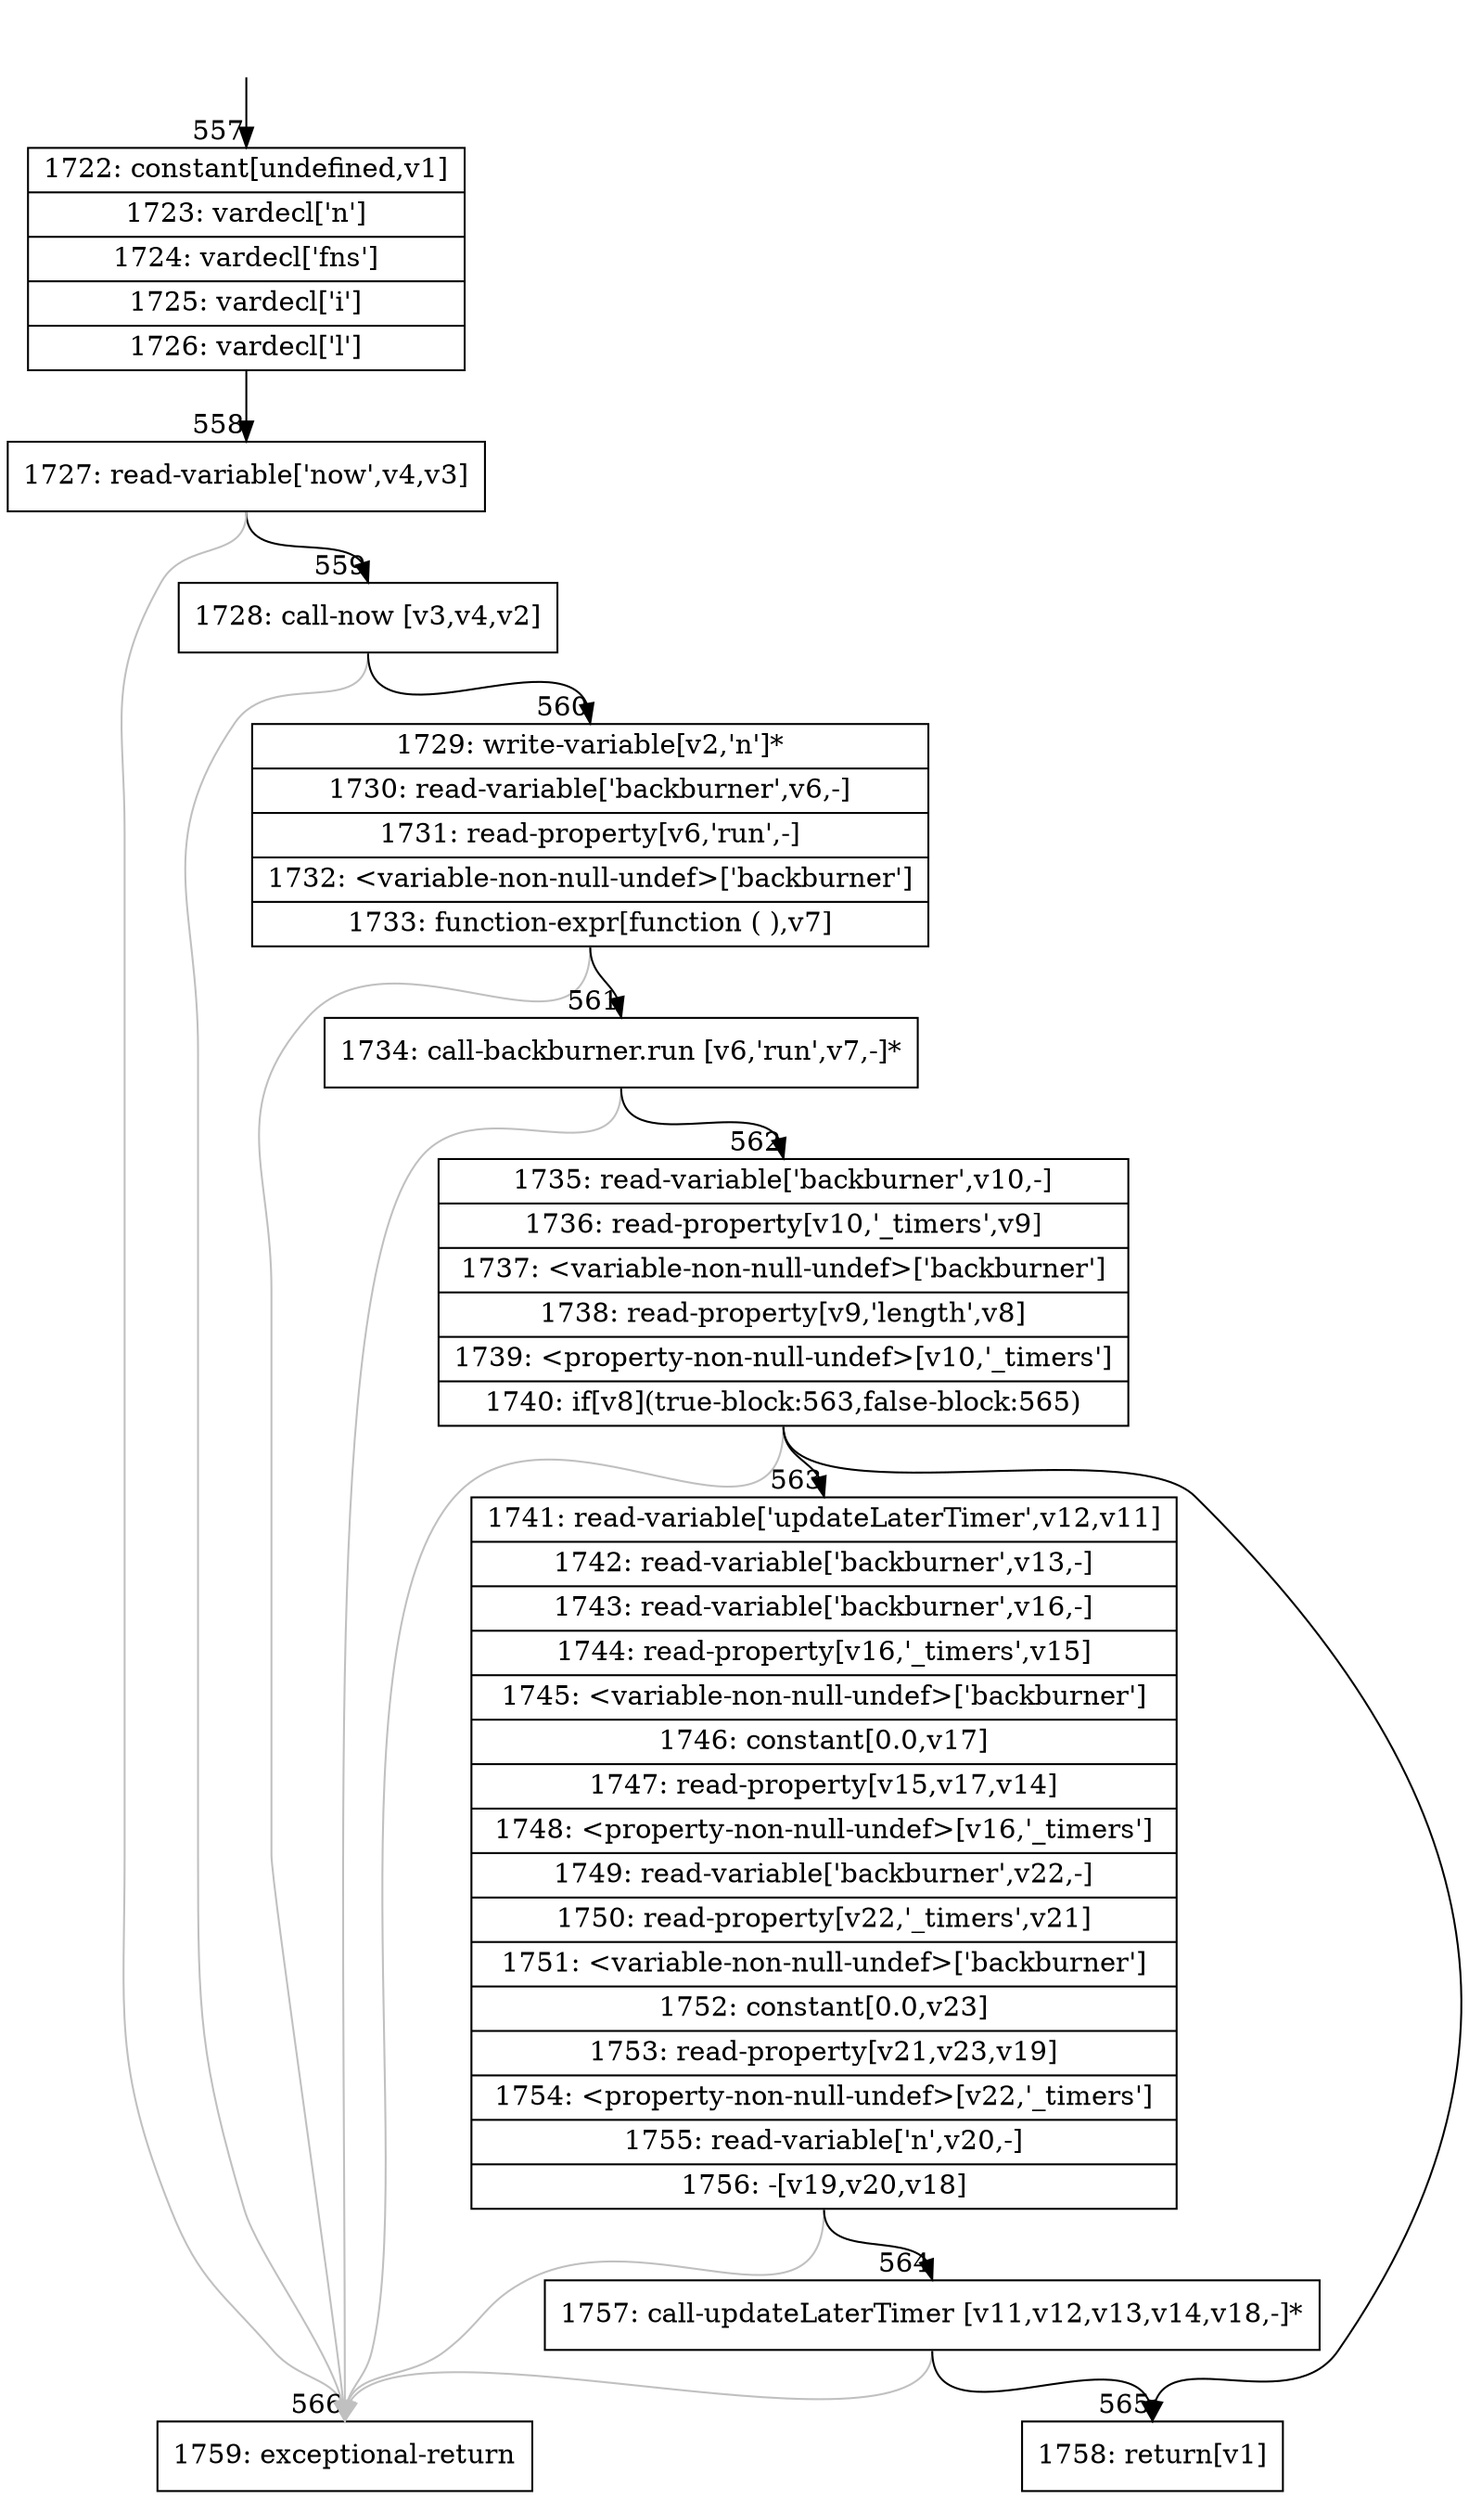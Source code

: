 digraph {
rankdir="TD"
BB_entry31[shape=none,label=""];
BB_entry31 -> BB557 [tailport=s, headport=n, headlabel="    557"]
BB557 [shape=record label="{1722: constant[undefined,v1]|1723: vardecl['n']|1724: vardecl['fns']|1725: vardecl['i']|1726: vardecl['l']}" ] 
BB557 -> BB558 [tailport=s, headport=n, headlabel="      558"]
BB558 [shape=record label="{1727: read-variable['now',v4,v3]}" ] 
BB558 -> BB559 [tailport=s, headport=n, headlabel="      559"]
BB558 -> BB566 [tailport=s, headport=n, color=gray, headlabel="      566"]
BB559 [shape=record label="{1728: call-now [v3,v4,v2]}" ] 
BB559 -> BB560 [tailport=s, headport=n, headlabel="      560"]
BB559 -> BB566 [tailport=s, headport=n, color=gray]
BB560 [shape=record label="{1729: write-variable[v2,'n']*|1730: read-variable['backburner',v6,-]|1731: read-property[v6,'run',-]|1732: \<variable-non-null-undef\>['backburner']|1733: function-expr[function ( ),v7]}" ] 
BB560 -> BB561 [tailport=s, headport=n, headlabel="      561"]
BB560 -> BB566 [tailport=s, headport=n, color=gray]
BB561 [shape=record label="{1734: call-backburner.run [v6,'run',v7,-]*}" ] 
BB561 -> BB562 [tailport=s, headport=n, headlabel="      562"]
BB561 -> BB566 [tailport=s, headport=n, color=gray]
BB562 [shape=record label="{1735: read-variable['backburner',v10,-]|1736: read-property[v10,'_timers',v9]|1737: \<variable-non-null-undef\>['backburner']|1738: read-property[v9,'length',v8]|1739: \<property-non-null-undef\>[v10,'_timers']|1740: if[v8](true-block:563,false-block:565)}" ] 
BB562 -> BB563 [tailport=s, headport=n, headlabel="      563"]
BB562 -> BB565 [tailport=s, headport=n, headlabel="      565"]
BB562 -> BB566 [tailport=s, headport=n, color=gray]
BB563 [shape=record label="{1741: read-variable['updateLaterTimer',v12,v11]|1742: read-variable['backburner',v13,-]|1743: read-variable['backburner',v16,-]|1744: read-property[v16,'_timers',v15]|1745: \<variable-non-null-undef\>['backburner']|1746: constant[0.0,v17]|1747: read-property[v15,v17,v14]|1748: \<property-non-null-undef\>[v16,'_timers']|1749: read-variable['backburner',v22,-]|1750: read-property[v22,'_timers',v21]|1751: \<variable-non-null-undef\>['backburner']|1752: constant[0.0,v23]|1753: read-property[v21,v23,v19]|1754: \<property-non-null-undef\>[v22,'_timers']|1755: read-variable['n',v20,-]|1756: -[v19,v20,v18]}" ] 
BB563 -> BB564 [tailport=s, headport=n, headlabel="      564"]
BB563 -> BB566 [tailport=s, headport=n, color=gray]
BB564 [shape=record label="{1757: call-updateLaterTimer [v11,v12,v13,v14,v18,-]*}" ] 
BB564 -> BB565 [tailport=s, headport=n]
BB564 -> BB566 [tailport=s, headport=n, color=gray]
BB565 [shape=record label="{1758: return[v1]}" ] 
BB566 [shape=record label="{1759: exceptional-return}" ] 
//#$~ 597
}
